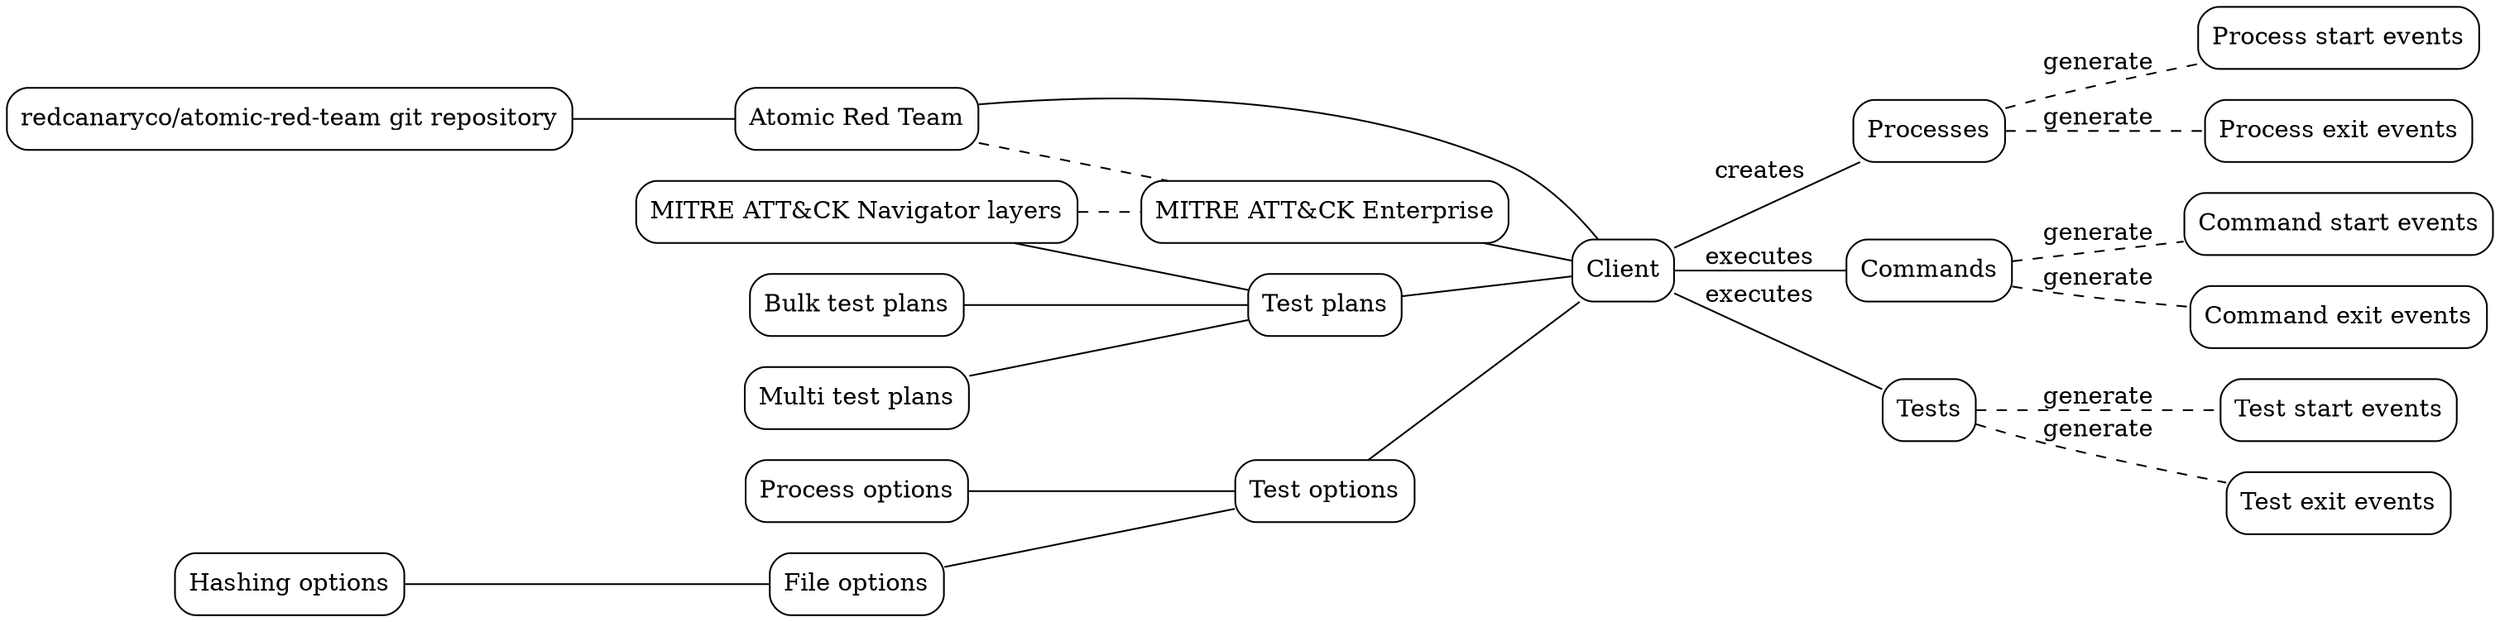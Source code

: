 digraph G {
  node [shape=box; style=rounded];
  edge [dir=none];
  rankdir=LR;

  client [label="Client"];

  // Atomic Red Team content.
  atomic_red_team [label="Atomic Red Team"];
  atomic_red_team_git_repository [label="redcanaryco/atomic-red-team git repository"];

  atomic_red_team_git_repository -> atomic_red_team;
  atomic_red_team -> client;

  // MITRE ATT&CK STIX 2 content and ATT&CK Navigator layers.
  mitre_attack_enterprise [label="MITRE ATT&CK Enterprise"];
  mitre_attack_navigator_layers [label="MITRE ATT&CK Navigator layers"];

  mitre_attack_enterprise -> client;
  mitre_attack_navigator_layers -> mitre_attack_enterprise [style=dashed];
  atomic_red_team -> mitre_attack_enterprise [style=dashed];

  // Test plans.
  test_plans [label="Test plans"];
  bulk_test_plans [label="Bulk test plans"];
  multi_test_plans [label="Multi test plans"];

  mitre_attack_navigator_layers -> test_plans;
  bulk_test_plans -> test_plans;
  multi_test_plans -> test_plans;
  test_plans -> client;
  
  // Test options.
  test_options [label="Test options"];

  process_options [label="Process options"];
  hashing_options [label="Hashing options"];
  file_options [label="File options"];

  test_options -> client;
  process_options -> test_options;
  hashing_options -> file_options -> test_options;

  // Data collection.
  processes [label="Processes"];
  commands [label="Commands"];
  tests [label="Tests"];

  process_start_events [label="Process start events"];
  process_exit_events [label="Process exit events"];
  command_start_events [label="Command start events"];
  command_exit_events [label="Command exit events"];
  test_start_events [label="Test start events"];
  test_exit_events [label="Test exit events"];

  client -> tests [label="executes"];
  tests -> test_start_events [label="generate"; style="dashed"];
  tests -> test_exit_events [label="generate"; style="dashed"];

  client -> commands [label="executes"];
  commands -> command_start_events [label="generate"; style="dashed"];
  commands -> command_exit_events [label="generate"; style="dashed"];

  client -> processes [label="creates"];
  processes -> process_start_events [label="generate"; style="dashed"];
  processes -> process_exit_events [label="generate"; style="dashed"];
}